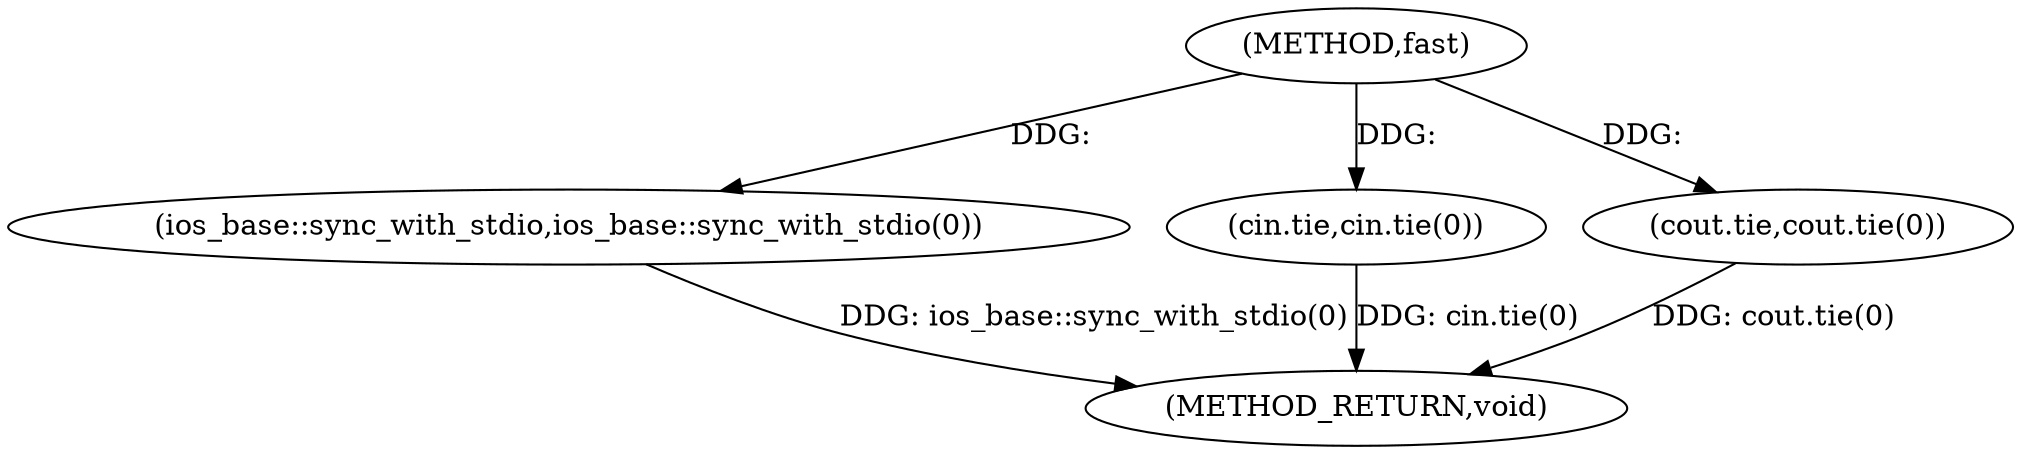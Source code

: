digraph "fast" {  
"1000200" [label = "(METHOD,fast)" ]
"1000208" [label = "(METHOD_RETURN,void)" ]
"1000202" [label = "(ios_base::sync_with_stdio,ios_base::sync_with_stdio(0))" ]
"1000204" [label = "(cin.tie,cin.tie(0))" ]
"1000206" [label = "(cout.tie,cout.tie(0))" ]
  "1000202" -> "1000208"  [ label = "DDG: ios_base::sync_with_stdio(0)"] 
  "1000204" -> "1000208"  [ label = "DDG: cin.tie(0)"] 
  "1000206" -> "1000208"  [ label = "DDG: cout.tie(0)"] 
  "1000200" -> "1000202"  [ label = "DDG: "] 
  "1000200" -> "1000204"  [ label = "DDG: "] 
  "1000200" -> "1000206"  [ label = "DDG: "] 
}
